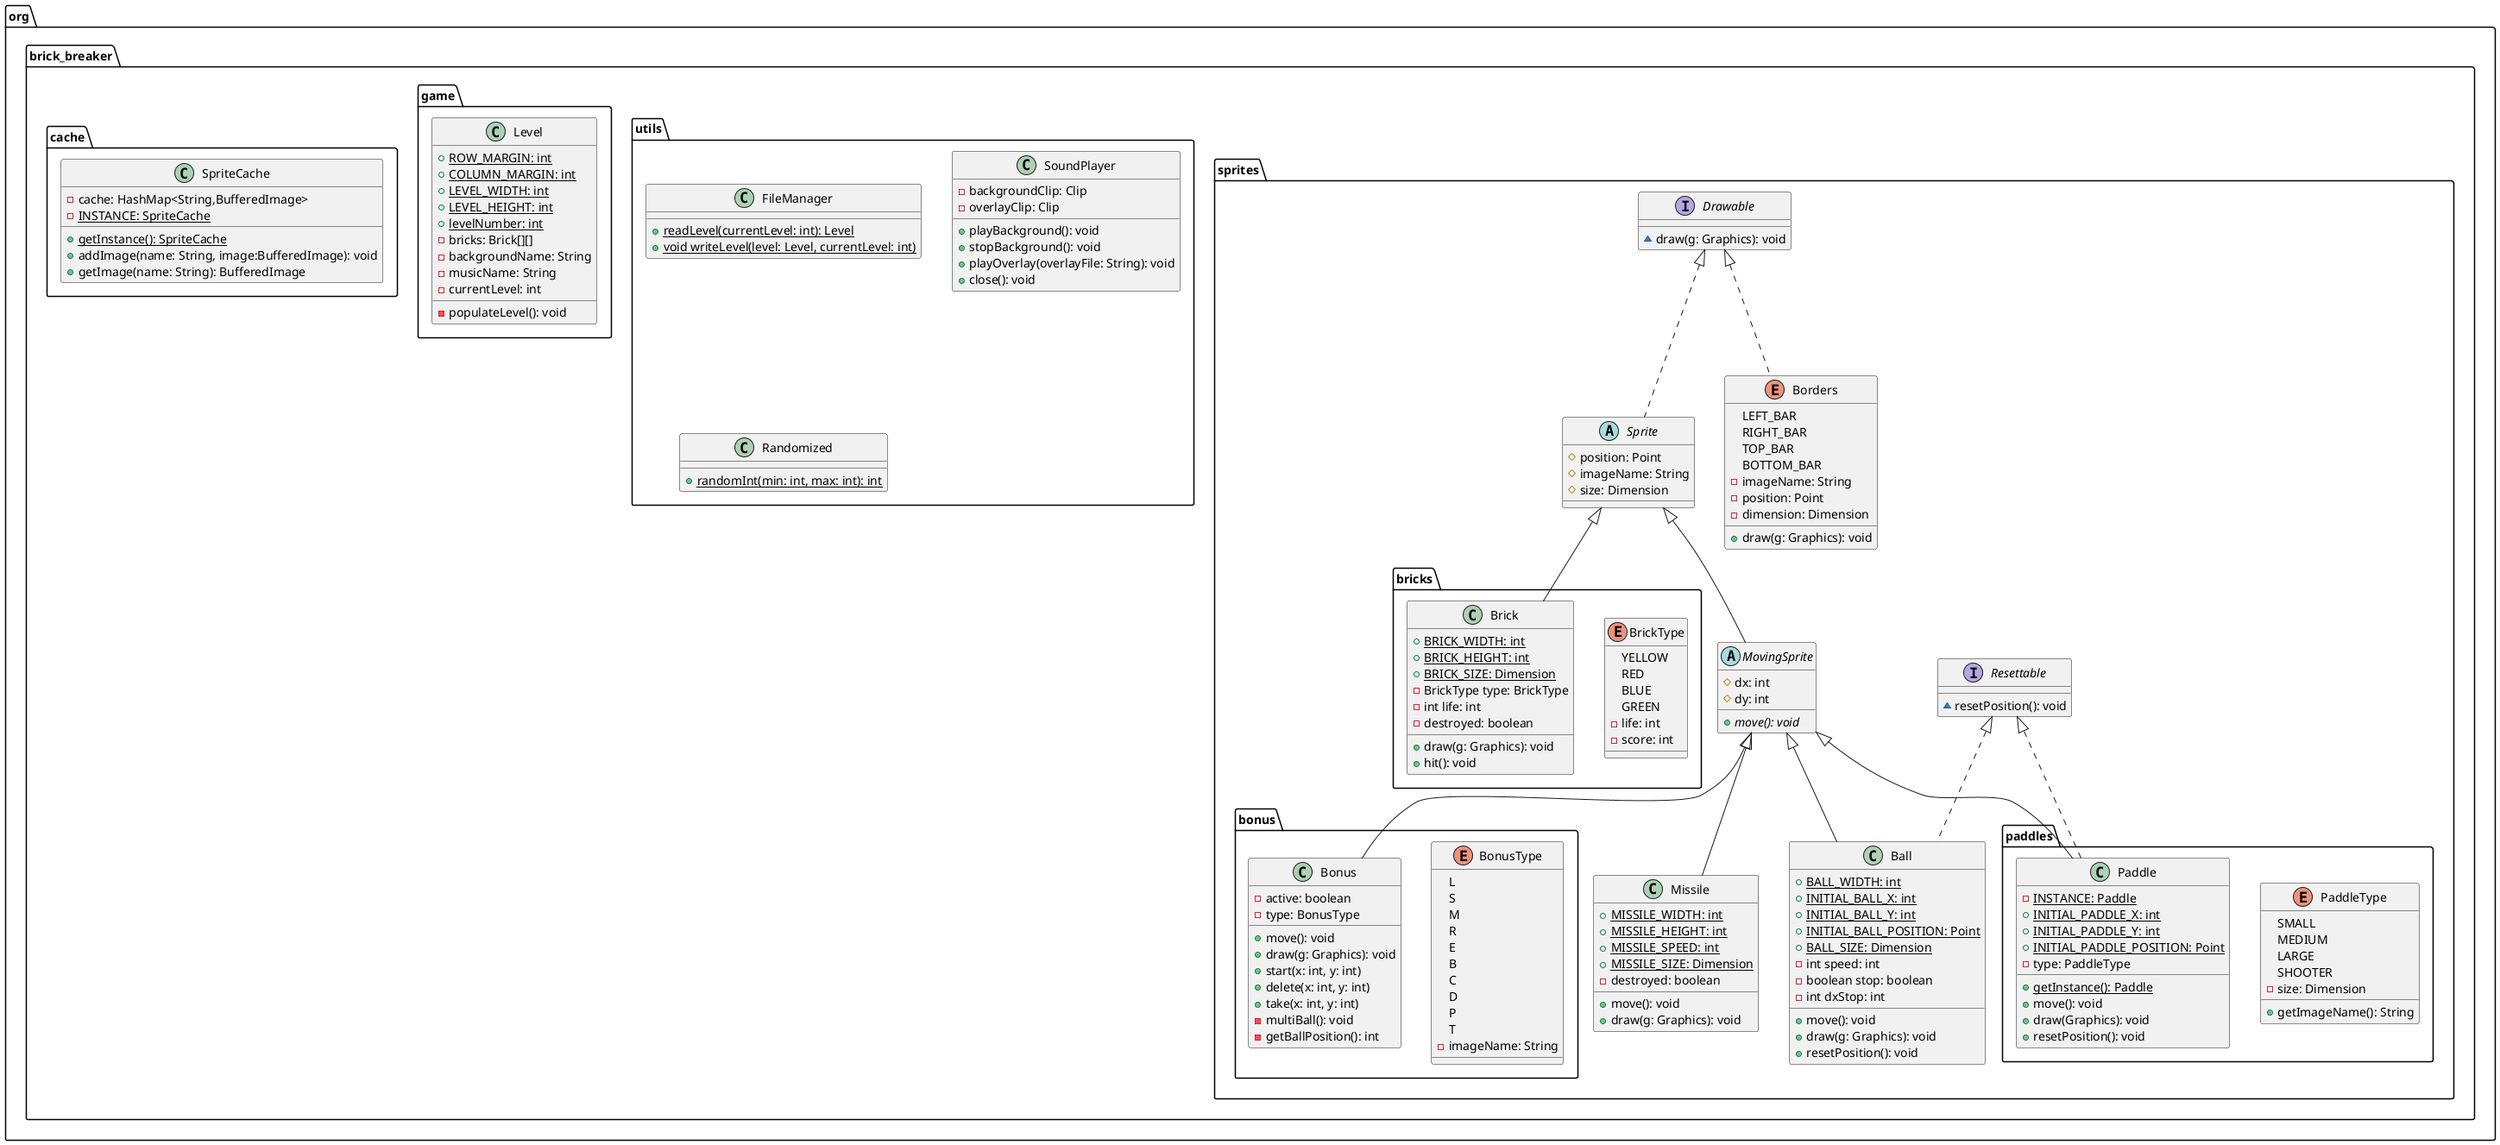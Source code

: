 @startuml
class org.brick_breaker.sprites.Missile extends org.brick_breaker.sprites.MovingSprite {
+ {static} MISSILE_WIDTH: int
+ {static} MISSILE_HEIGHT: int
+ {static} MISSILE_SPEED: int
+ {static} MISSILE_SIZE: Dimension
- destroyed: boolean
+ move(): void
+ draw(g: Graphics): void
}

enum org.brick_breaker.sprites.bricks.BrickType {
YELLOW
RED
BLUE
GREEN
- life: int
- score: int
}

class org.brick_breaker.sprites.bricks.Brick extends org.brick_breaker.sprites.Sprite {
+ {static} BRICK_WIDTH: int
+ {static} BRICK_HEIGHT: int
+ {static} BRICK_SIZE: Dimension
- BrickType type: BrickType
- int life: int
- destroyed: boolean
+ draw(g: Graphics): void
+ hit(): void
}

abstract class org.brick_breaker.sprites.MovingSprite extends org.brick_breaker.sprites.Sprite {
# dx: int
# dy: int
+ {abstract} move(): void
}

enum org.brick_breaker.sprites.bonus.BonusType {
L
S
M
R
E
B
C
D
P
T
- imageName: String
}

class org.brick_breaker.utils.FileManager {
+ {static} readLevel(currentLevel: int): Level
+ {static} void writeLevel(level: Level, currentLevel: int)
}

class org.brick_breaker.game.Level {
+ {static} ROW_MARGIN: int
+ {static} COLUMN_MARGIN: int
+ {static} LEVEL_WIDTH: int
+ {static} LEVEL_HEIGHT: int
+ {static} levelNumber: int
- bricks: Brick[][]
- backgroundName: String
- musicName: String
- currentLevel: int
- populateLevel(): void
}

class org.brick_breaker.cache.SpriteCache {
- cache: HashMap<String,BufferedImage>
- {static} INSTANCE: SpriteCache
+ {static} getInstance(): SpriteCache
+ addImage(name: String, image:BufferedImage): void
+ getImage(name: String): BufferedImage
}

class org.brick_breaker.utils.SoundPlayer {
- backgroundClip: Clip
- overlayClip: Clip
+ playBackground(): void
+ stopBackground(): void
+ playOverlay(overlayFile: String): void
+ close(): void
}

class org.brick_breaker.sprites.Ball extends org.brick_breaker.sprites.MovingSprite implements org.brick_breaker.sprites.Resettable {
+ {static} BALL_WIDTH: int
+ {static} INITIAL_BALL_X: int
+ {static} INITIAL_BALL_Y: int
+ {static} INITIAL_BALL_POSITION: Point
+ {static} BALL_SIZE: Dimension
- int speed: int
- boolean stop: boolean
- int dxStop: int
+ move(): void
+ draw(g: Graphics): void
+ resetPosition(): void
}

enum org.brick_breaker.sprites.paddles.PaddleType {
SMALL
MEDIUM
LARGE
SHOOTER
- size: Dimension
+ getImageName(): String
}

class org.brick_breaker.sprites.bonus.Bonus extends org.brick_breaker.sprites.MovingSprite {
- active: boolean
- type: BonusType
+ move(): void
+ draw(g: Graphics): void
+ start(x: int, y: int)
+ delete(x: int, y: int)
+ take(x: int, y: int)
- multiBall(): void
- getBallPosition(): int
}

class org.brick_breaker.utils.Randomized {
+ {static} randomInt(min: int, max: int): int
}

abstract class org.brick_breaker.sprites.Sprite implements org.brick_breaker.sprites.Drawable{
# position: Point
# imageName: String
# size: Dimension
}

class org.brick_breaker.sprites.paddles.Paddle extends org.brick_breaker.sprites.MovingSprite implements org.brick_breaker.sprites.Resettable {
- {static} INSTANCE: Paddle
+ {static} INITIAL_PADDLE_X: int
+ {static} INITIAL_PADDLE_Y: int
+ {static} INITIAL_PADDLE_POSITION: Point
- type: PaddleType
+ {static} getInstance(): Paddle
+ move(): void
+ draw(Graphics): void
+ resetPosition(): void
}

interface org.brick_breaker.sprites.Drawable {
~ draw(g: Graphics): void
}

enum org.brick_breaker.sprites.Borders implements org.brick_breaker.sprites.Drawable {
LEFT_BAR
RIGHT_BAR
TOP_BAR
BOTTOM_BAR
- imageName: String
- position: Point
- dimension: Dimension
+ draw(g: Graphics): void
}


interface org.brick_breaker.sprites.Resettable {
~ resetPosition(): void
}
@enduml